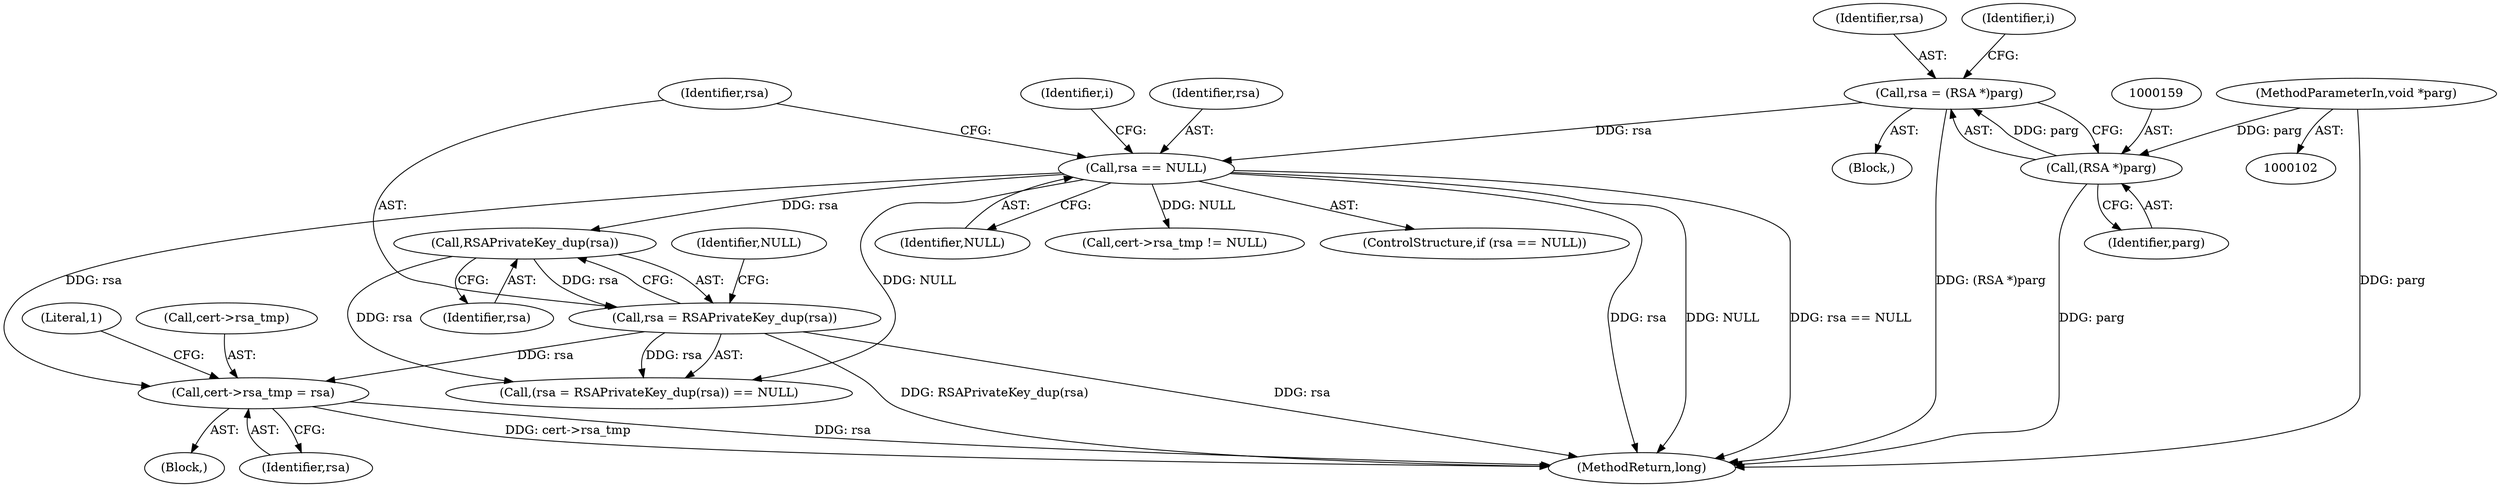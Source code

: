 digraph "0_openssl_c5b831f21d0d29d1e517d139d9d101763f60c9a2_0@pointer" {
"1000204" [label="(Call,cert->rsa_tmp = rsa)"];
"1000165" [label="(Call,rsa == NULL)"];
"1000156" [label="(Call,rsa = (RSA *)parg)"];
"1000158" [label="(Call,(RSA *)parg)"];
"1000106" [label="(MethodParameterIn,void *parg)"];
"1000175" [label="(Call,rsa = RSAPrivateKey_dup(rsa))"];
"1000177" [label="(Call,RSAPrivateKey_dup(rsa))"];
"1000204" [label="(Call,cert->rsa_tmp = rsa)"];
"1000106" [label="(MethodParameterIn,void *parg)"];
"1000179" [label="(Identifier,NULL)"];
"1000157" [label="(Identifier,rsa)"];
"1000167" [label="(Identifier,NULL)"];
"1000266" [label="(MethodReturn,long)"];
"1000166" [label="(Identifier,rsa)"];
"1000205" [label="(Call,cert->rsa_tmp)"];
"1000174" [label="(Call,(rsa = RSAPrivateKey_dup(rsa)) == NULL)"];
"1000178" [label="(Identifier,rsa)"];
"1000193" [label="(Block,)"];
"1000208" [label="(Identifier,rsa)"];
"1000176" [label="(Identifier,rsa)"];
"1000156" [label="(Call,rsa = (RSA *)parg)"];
"1000165" [label="(Call,rsa == NULL)"];
"1000175" [label="(Call,rsa = RSAPrivateKey_dup(rsa))"];
"1000158" [label="(Call,(RSA *)parg)"];
"1000195" [label="(Call,cert->rsa_tmp != NULL)"];
"1000210" [label="(Literal,1)"];
"1000177" [label="(Call,RSAPrivateKey_dup(rsa))"];
"1000169" [label="(Identifier,i)"];
"1000164" [label="(ControlStructure,if (rsa == NULL))"];
"1000162" [label="(Identifier,i)"];
"1000160" [label="(Identifier,parg)"];
"1000153" [label="(Block,)"];
"1000204" -> "1000193"  [label="AST: "];
"1000204" -> "1000208"  [label="CFG: "];
"1000205" -> "1000204"  [label="AST: "];
"1000208" -> "1000204"  [label="AST: "];
"1000210" -> "1000204"  [label="CFG: "];
"1000204" -> "1000266"  [label="DDG: rsa"];
"1000204" -> "1000266"  [label="DDG: cert->rsa_tmp"];
"1000165" -> "1000204"  [label="DDG: rsa"];
"1000175" -> "1000204"  [label="DDG: rsa"];
"1000165" -> "1000164"  [label="AST: "];
"1000165" -> "1000167"  [label="CFG: "];
"1000166" -> "1000165"  [label="AST: "];
"1000167" -> "1000165"  [label="AST: "];
"1000169" -> "1000165"  [label="CFG: "];
"1000176" -> "1000165"  [label="CFG: "];
"1000165" -> "1000266"  [label="DDG: rsa"];
"1000165" -> "1000266"  [label="DDG: NULL"];
"1000165" -> "1000266"  [label="DDG: rsa == NULL"];
"1000156" -> "1000165"  [label="DDG: rsa"];
"1000165" -> "1000177"  [label="DDG: rsa"];
"1000165" -> "1000174"  [label="DDG: NULL"];
"1000165" -> "1000195"  [label="DDG: NULL"];
"1000156" -> "1000153"  [label="AST: "];
"1000156" -> "1000158"  [label="CFG: "];
"1000157" -> "1000156"  [label="AST: "];
"1000158" -> "1000156"  [label="AST: "];
"1000162" -> "1000156"  [label="CFG: "];
"1000156" -> "1000266"  [label="DDG: (RSA *)parg"];
"1000158" -> "1000156"  [label="DDG: parg"];
"1000158" -> "1000160"  [label="CFG: "];
"1000159" -> "1000158"  [label="AST: "];
"1000160" -> "1000158"  [label="AST: "];
"1000158" -> "1000266"  [label="DDG: parg"];
"1000106" -> "1000158"  [label="DDG: parg"];
"1000106" -> "1000102"  [label="AST: "];
"1000106" -> "1000266"  [label="DDG: parg"];
"1000175" -> "1000174"  [label="AST: "];
"1000175" -> "1000177"  [label="CFG: "];
"1000176" -> "1000175"  [label="AST: "];
"1000177" -> "1000175"  [label="AST: "];
"1000179" -> "1000175"  [label="CFG: "];
"1000175" -> "1000266"  [label="DDG: rsa"];
"1000175" -> "1000266"  [label="DDG: RSAPrivateKey_dup(rsa)"];
"1000175" -> "1000174"  [label="DDG: rsa"];
"1000177" -> "1000175"  [label="DDG: rsa"];
"1000177" -> "1000178"  [label="CFG: "];
"1000178" -> "1000177"  [label="AST: "];
"1000177" -> "1000174"  [label="DDG: rsa"];
}
